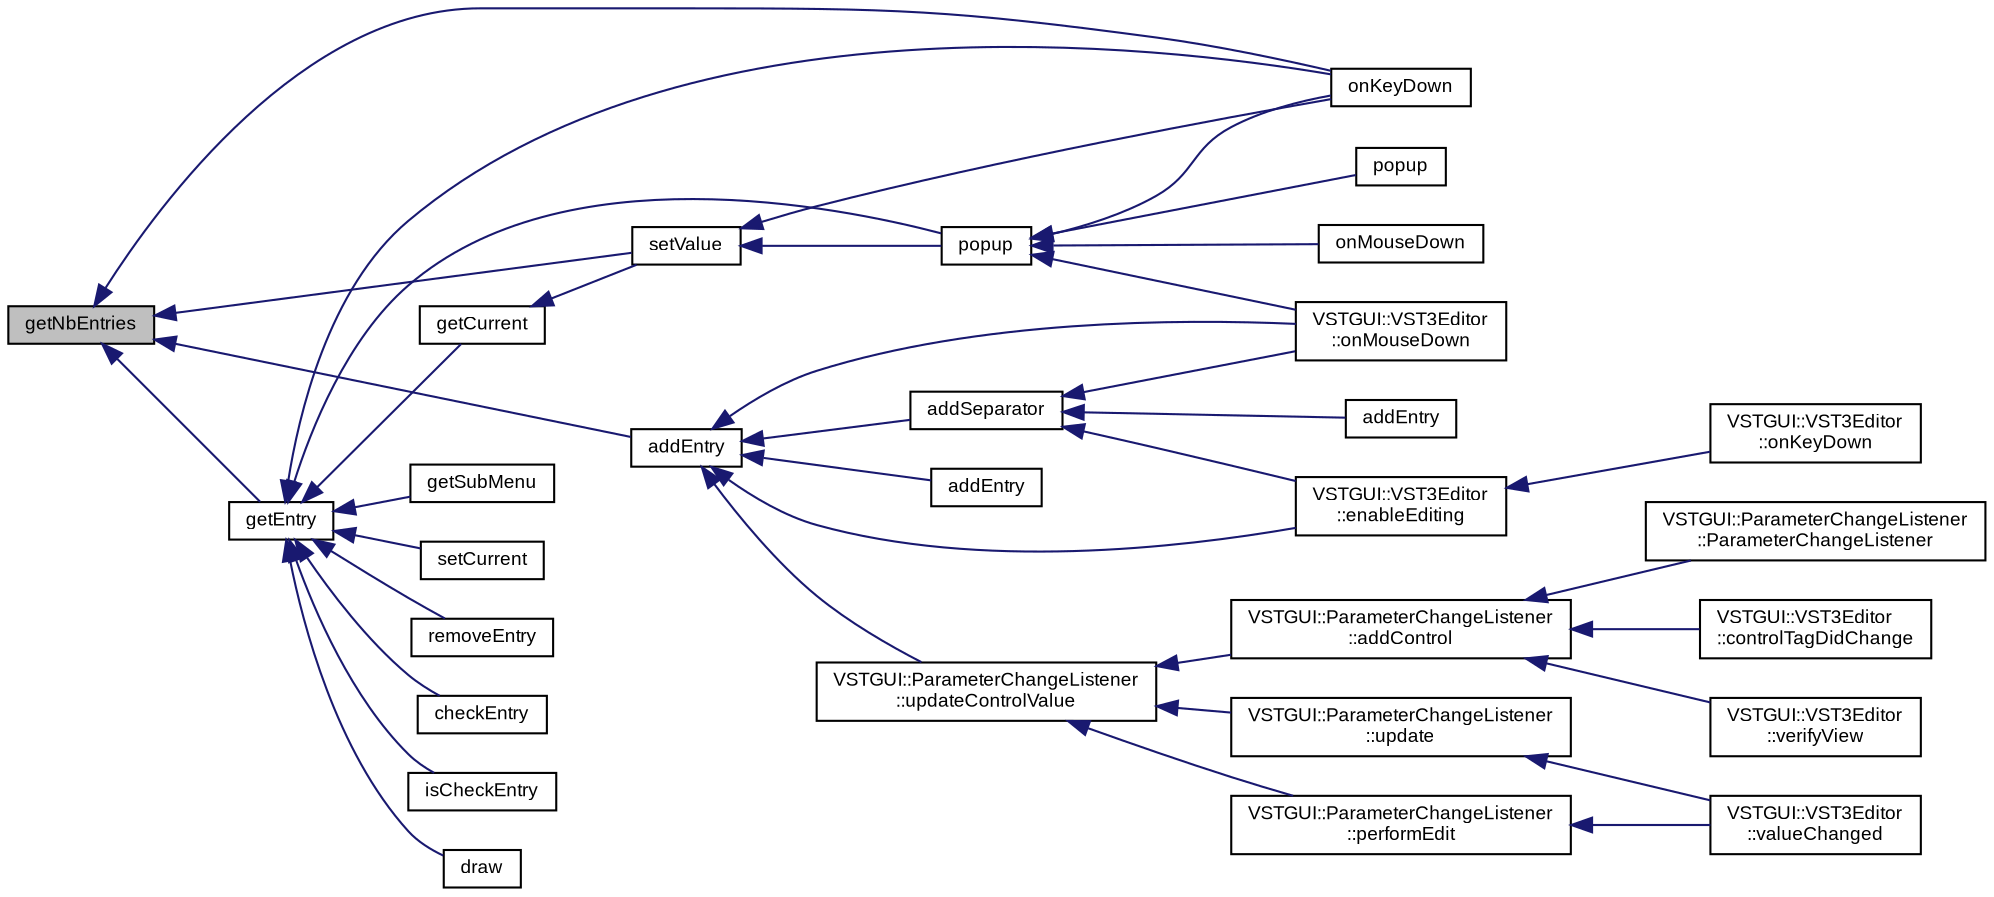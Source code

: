 digraph "getNbEntries"
{
  bgcolor="transparent";
  edge [fontname="Arial",fontsize="9",labelfontname="Arial",labelfontsize="9"];
  node [fontname="Arial",fontsize="9",shape=record];
  rankdir="LR";
  Node1 [label="getNbEntries",height=0.2,width=0.4,color="black", fillcolor="grey75", style="filled" fontcolor="black"];
  Node1 -> Node2 [dir="back",color="midnightblue",fontsize="9",style="solid",fontname="Arial"];
  Node2 [label="onKeyDown",height=0.2,width=0.4,color="black",URL="$class_v_s_t_g_u_i_1_1_c_option_menu.html#ab3e92822dfb33fc98af5cc4d4d65768d",tooltip="called if a key down event occurs and this view has focus "];
  Node1 -> Node3 [dir="back",color="midnightblue",fontsize="9",style="solid",fontname="Arial"];
  Node3 [label="addEntry",height=0.2,width=0.4,color="black",URL="$class_v_s_t_g_u_i_1_1_c_option_menu.html#a23dccef5325b1c8b8409bbd96449ee2e",tooltip="add a new entry "];
  Node3 -> Node4 [dir="back",color="midnightblue",fontsize="9",style="solid",fontname="Arial"];
  Node4 [label="addEntry",height=0.2,width=0.4,color="black",URL="$class_v_s_t_g_u_i_1_1_c_option_menu.html#afe493a4e084ebfc51283bc260932ce1b",tooltip="add a new submenu entry "];
  Node3 -> Node5 [dir="back",color="midnightblue",fontsize="9",style="solid",fontname="Arial"];
  Node5 [label="addSeparator",height=0.2,width=0.4,color="black",URL="$class_v_s_t_g_u_i_1_1_c_option_menu.html#a9eb257c26848669f9ff071a568294eb0",tooltip="add a new separator entry "];
  Node5 -> Node6 [dir="back",color="midnightblue",fontsize="9",style="solid",fontname="Arial"];
  Node6 [label="addEntry",height=0.2,width=0.4,color="black",URL="$class_v_s_t_g_u_i_1_1_c_option_menu.html#ac031c90d965c68fd215fe5887c4e5d96",tooltip="add a new entry "];
  Node5 -> Node7 [dir="back",color="midnightblue",fontsize="9",style="solid",fontname="Arial"];
  Node7 [label="VSTGUI::VST3Editor\l::onMouseDown",height=0.2,width=0.4,color="black",URL="$class_v_s_t_g_u_i_1_1_v_s_t3_editor.html#a4305e69d2e6fc870a37b123050120e13",tooltip="a mouse down event happend on the frame at position where. If the observer handles this..."];
  Node5 -> Node8 [dir="back",color="midnightblue",fontsize="9",style="solid",fontname="Arial"];
  Node8 [label="VSTGUI::VST3Editor\l::enableEditing",height=0.2,width=0.4,color="black",URL="$class_v_s_t_g_u_i_1_1_v_s_t3_editor.html#a735597df0f43568cb501ebe71efa5d6d"];
  Node8 -> Node9 [dir="back",color="midnightblue",fontsize="9",style="solid",fontname="Arial"];
  Node9 [label="VSTGUI::VST3Editor\l::onKeyDown",height=0.2,width=0.4,color="black",URL="$class_v_s_t_g_u_i_1_1_v_s_t3_editor.html#a8d50a70febc6d3b3a8c55f7783ed4962",tooltip="should return 1 if no further key down processing should apply, otherwise -1 "];
  Node3 -> Node10 [dir="back",color="midnightblue",fontsize="9",style="solid",fontname="Arial"];
  Node10 [label="VSTGUI::ParameterChangeListener\l::updateControlValue",height=0.2,width=0.4,color="black",URL="$class_v_s_t_g_u_i_1_1_parameter_change_listener.html#a9cfc75a6671c251dacdbd24e636d0ca3"];
  Node10 -> Node11 [dir="back",color="midnightblue",fontsize="9",style="solid",fontname="Arial"];
  Node11 [label="VSTGUI::ParameterChangeListener\l::addControl",height=0.2,width=0.4,color="black",URL="$class_v_s_t_g_u_i_1_1_parameter_change_listener.html#a838ba0753537ab62e6b68c810b5b1f41"];
  Node11 -> Node12 [dir="back",color="midnightblue",fontsize="9",style="solid",fontname="Arial"];
  Node12 [label="VSTGUI::ParameterChangeListener\l::ParameterChangeListener",height=0.2,width=0.4,color="black",URL="$class_v_s_t_g_u_i_1_1_parameter_change_listener.html#a8191a258793d1ab3889af52a772bf84a"];
  Node11 -> Node13 [dir="back",color="midnightblue",fontsize="9",style="solid",fontname="Arial"];
  Node13 [label="VSTGUI::VST3Editor\l::controlTagDidChange",height=0.2,width=0.4,color="black",URL="$class_v_s_t_g_u_i_1_1_v_s_t3_editor.html#a3c43308976983d62b03b089297c88167"];
  Node11 -> Node14 [dir="back",color="midnightblue",fontsize="9",style="solid",fontname="Arial"];
  Node14 [label="VSTGUI::VST3Editor\l::verifyView",height=0.2,width=0.4,color="black",URL="$class_v_s_t_g_u_i_1_1_v_s_t3_editor.html#a4d410eac4dbcd7afaf19982e58da1828"];
  Node10 -> Node15 [dir="back",color="midnightblue",fontsize="9",style="solid",fontname="Arial"];
  Node15 [label="VSTGUI::ParameterChangeListener\l::update",height=0.2,width=0.4,color="black",URL="$class_v_s_t_g_u_i_1_1_parameter_change_listener.html#af0d44025f1c09517c2960843539072d4"];
  Node15 -> Node16 [dir="back",color="midnightblue",fontsize="9",style="solid",fontname="Arial"];
  Node16 [label="VSTGUI::VST3Editor\l::valueChanged",height=0.2,width=0.4,color="black",URL="$class_v_s_t_g_u_i_1_1_v_s_t3_editor.html#a9e11979012090b0ff41c3f59aef6023d"];
  Node10 -> Node17 [dir="back",color="midnightblue",fontsize="9",style="solid",fontname="Arial"];
  Node17 [label="VSTGUI::ParameterChangeListener\l::performEdit",height=0.2,width=0.4,color="black",URL="$class_v_s_t_g_u_i_1_1_parameter_change_listener.html#ada09c15459754b72280caf38fa2544e7"];
  Node17 -> Node16 [dir="back",color="midnightblue",fontsize="9",style="solid",fontname="Arial"];
  Node3 -> Node7 [dir="back",color="midnightblue",fontsize="9",style="solid",fontname="Arial"];
  Node3 -> Node8 [dir="back",color="midnightblue",fontsize="9",style="solid",fontname="Arial"];
  Node1 -> Node18 [dir="back",color="midnightblue",fontsize="9",style="solid",fontname="Arial"];
  Node18 [label="getEntry",height=0.2,width=0.4,color="black",URL="$class_v_s_t_g_u_i_1_1_c_option_menu.html#abbc6eea63ec689c21831932d22f8e836",tooltip="get entry at index position "];
  Node18 -> Node2 [dir="back",color="midnightblue",fontsize="9",style="solid",fontname="Arial"];
  Node18 -> Node19 [dir="back",color="midnightblue",fontsize="9",style="solid",fontname="Arial"];
  Node19 [label="popup",height=0.2,width=0.4,color="black",URL="$class_v_s_t_g_u_i_1_1_c_option_menu.html#ae16683842653f97cac2c61e255bdfc53",tooltip="pops up menu "];
  Node19 -> Node2 [dir="back",color="midnightblue",fontsize="9",style="solid",fontname="Arial"];
  Node19 -> Node20 [dir="back",color="midnightblue",fontsize="9",style="solid",fontname="Arial"];
  Node20 [label="popup",height=0.2,width=0.4,color="black",URL="$class_v_s_t_g_u_i_1_1_c_option_menu.html#a4f4bb4ba2aa2b7a347f9de2c3da1a265",tooltip="pops up menu at frameLocation "];
  Node19 -> Node21 [dir="back",color="midnightblue",fontsize="9",style="solid",fontname="Arial"];
  Node21 [label="onMouseDown",height=0.2,width=0.4,color="black",URL="$class_v_s_t_g_u_i_1_1_c_option_menu.html#af5e4151d575380ad56bf87893631f03d",tooltip="called when a mouse down event occurs "];
  Node19 -> Node7 [dir="back",color="midnightblue",fontsize="9",style="solid",fontname="Arial"];
  Node18 -> Node22 [dir="back",color="midnightblue",fontsize="9",style="solid",fontname="Arial"];
  Node22 [label="getCurrent",height=0.2,width=0.4,color="black",URL="$class_v_s_t_g_u_i_1_1_c_option_menu.html#a748747af2114988b2f1f9088d1c26f37",tooltip="get current entry "];
  Node22 -> Node23 [dir="back",color="midnightblue",fontsize="9",style="solid",fontname="Arial"];
  Node23 [label="setValue",height=0.2,width=0.4,color="black",URL="$class_v_s_t_g_u_i_1_1_c_option_menu.html#a06bf62da9ba043bcf1b4c26bb2bf357b"];
  Node23 -> Node2 [dir="back",color="midnightblue",fontsize="9",style="solid",fontname="Arial"];
  Node23 -> Node19 [dir="back",color="midnightblue",fontsize="9",style="solid",fontname="Arial"];
  Node18 -> Node24 [dir="back",color="midnightblue",fontsize="9",style="solid",fontname="Arial"];
  Node24 [label="getSubMenu",height=0.2,width=0.4,color="black",URL="$class_v_s_t_g_u_i_1_1_c_option_menu.html#ac1aeff3548ad19e10a0dfbe75ec54215",tooltip="get a submenu "];
  Node18 -> Node25 [dir="back",color="midnightblue",fontsize="9",style="solid",fontname="Arial"];
  Node25 [label="setCurrent",height=0.2,width=0.4,color="black",URL="$class_v_s_t_g_u_i_1_1_c_option_menu.html#acd939825a27924a0ff35d99f188262b1",tooltip="set current entry "];
  Node18 -> Node26 [dir="back",color="midnightblue",fontsize="9",style="solid",fontname="Arial"];
  Node26 [label="removeEntry",height=0.2,width=0.4,color="black",URL="$class_v_s_t_g_u_i_1_1_c_option_menu.html#a76faded90d40aef26eb7c21dcf2402a5",tooltip="remove an entry "];
  Node18 -> Node27 [dir="back",color="midnightblue",fontsize="9",style="solid",fontname="Arial"];
  Node27 [label="checkEntry",height=0.2,width=0.4,color="black",URL="$class_v_s_t_g_u_i_1_1_c_option_menu.html#abdc836f5481b325941d6b87a6f54f72c",tooltip="change check state of entry at index "];
  Node18 -> Node28 [dir="back",color="midnightblue",fontsize="9",style="solid",fontname="Arial"];
  Node28 [label="isCheckEntry",height=0.2,width=0.4,color="black",URL="$class_v_s_t_g_u_i_1_1_c_option_menu.html#aa629427fb501ec93f2eb20ebf06c9774",tooltip="get check state of entry at index "];
  Node18 -> Node29 [dir="back",color="midnightblue",fontsize="9",style="solid",fontname="Arial"];
  Node29 [label="draw",height=0.2,width=0.4,color="black",URL="$class_v_s_t_g_u_i_1_1_c_option_menu.html#a83ee48340580dff7f1796dbebe7b0a0f",tooltip="called if the view should draw itself "];
  Node1 -> Node23 [dir="back",color="midnightblue",fontsize="9",style="solid",fontname="Arial"];
}

